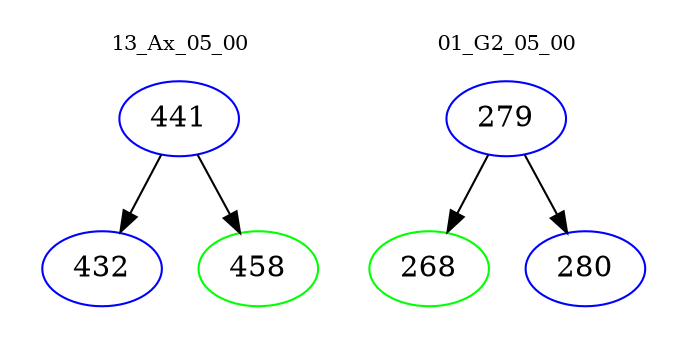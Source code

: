 digraph{
subgraph cluster_0 {
color = white
label = "13_Ax_05_00";
fontsize=10;
T0_441 [label="441", color="blue"]
T0_441 -> T0_432 [color="black"]
T0_432 [label="432", color="blue"]
T0_441 -> T0_458 [color="black"]
T0_458 [label="458", color="green"]
}
subgraph cluster_1 {
color = white
label = "01_G2_05_00";
fontsize=10;
T1_279 [label="279", color="blue"]
T1_279 -> T1_268 [color="black"]
T1_268 [label="268", color="green"]
T1_279 -> T1_280 [color="black"]
T1_280 [label="280", color="blue"]
}
}
